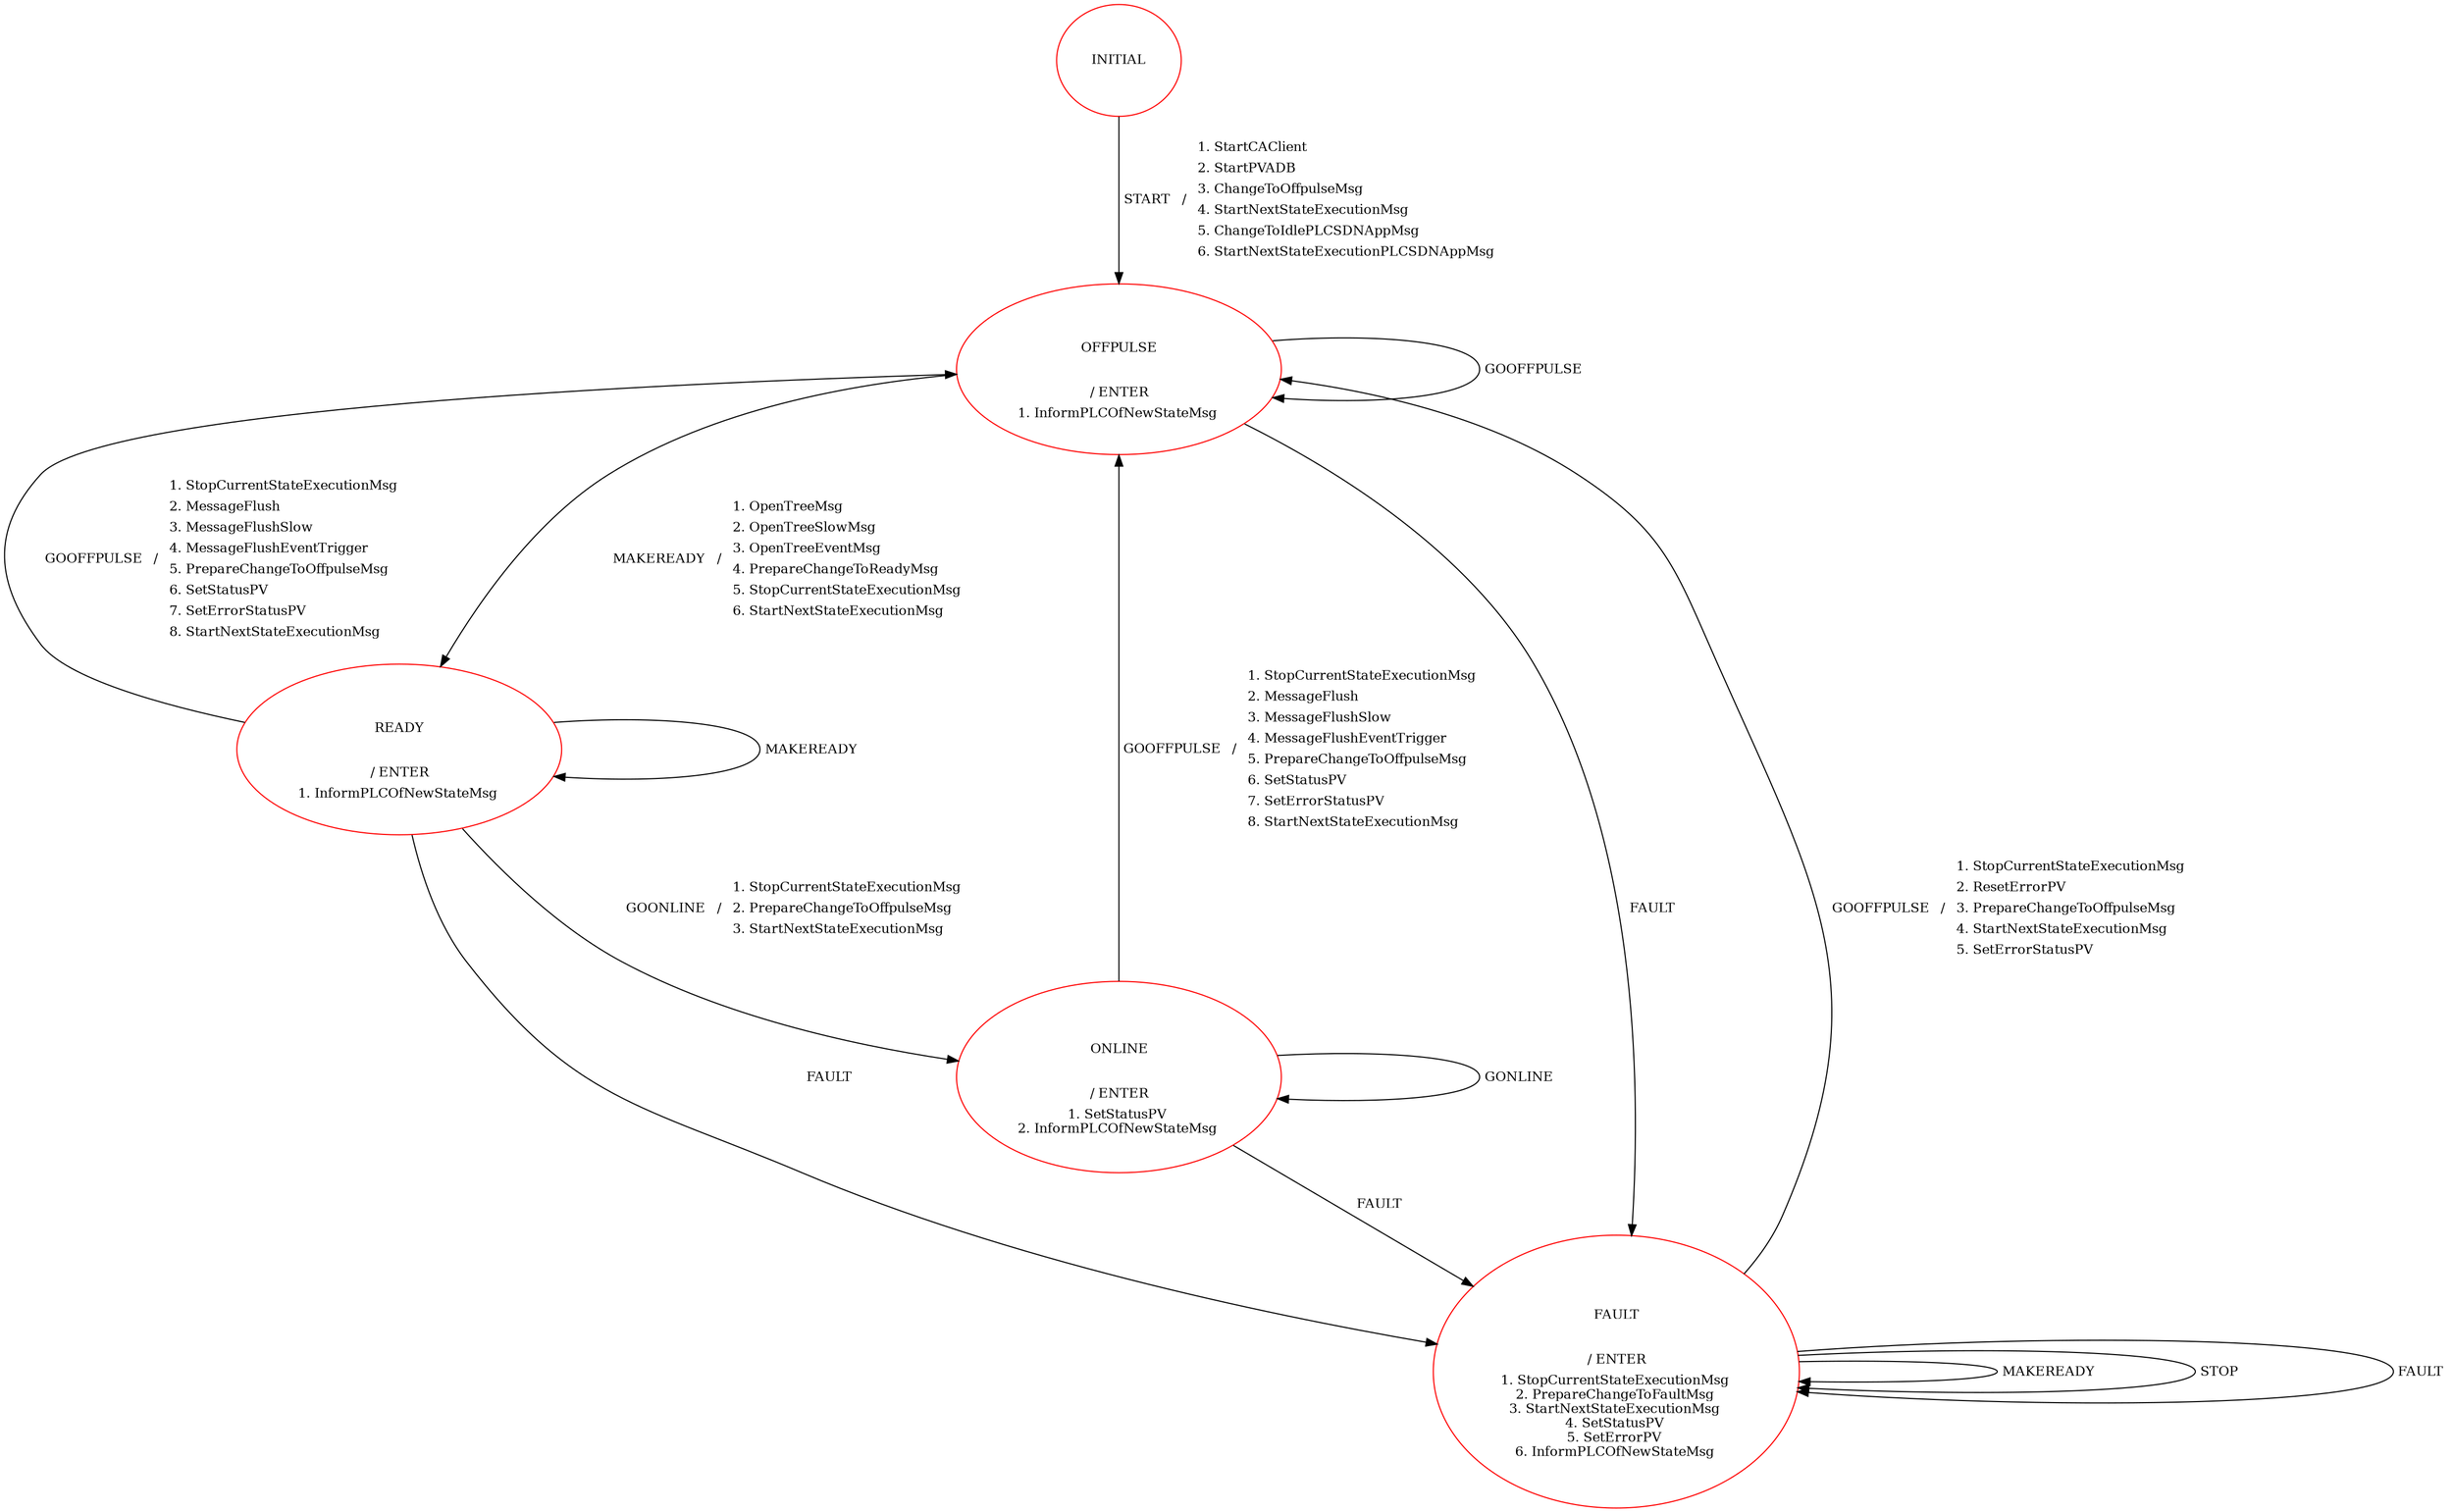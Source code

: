 digraph G {
rankdir=TD
nodesep=2.5
"INITIAL" [style=filled, fillcolor=white, color=red,label=<<TABLE border="0" cellborder="0"><TR><TD width="60" height="60"><font point-size="12">INITIAL</font></TD></TR></TABLE>>]
"OFFPULSE" [style=filled, fillcolor=white, color=red,label=<<TABLE border="0" cellborder="0"><TR><TD width="60" height="60"><font point-size="12">OFFPULSE</font></TD></TR><TR><TD><font point-size="12"> / ENTER </font></TD></TR><TR><TD><font point-size="12">1. InformPLCOfNewStateMsg <BR/></font></TD></TR></TABLE>>]
"READY" [style=filled, fillcolor=white, color=red,label=<<TABLE border="0" cellborder="0"><TR><TD width="60" height="60"><font point-size="12">READY</font></TD></TR><TR><TD><font point-size="12"> / ENTER </font></TD></TR><TR><TD><font point-size="12">1. InformPLCOfNewStateMsg <BR/></font></TD></TR></TABLE>>]
"ONLINE" [style=filled, fillcolor=white, color=red,label=<<TABLE border="0" cellborder="0"><TR><TD width="60" height="60"><font point-size="12">ONLINE</font></TD></TR><TR><TD><font point-size="12"> / ENTER </font></TD></TR><TR><TD><font point-size="12">1. SetStatusPV <BR/>2. InformPLCOfNewStateMsg <BR/></font></TD></TR></TABLE>>]
"FAULT" [style=filled, fillcolor=white, color=red,label=<<TABLE border="0" cellborder="0"><TR><TD width="60" height="60"><font point-size="12">FAULT</font></TD></TR><TR><TD><font point-size="12"> / ENTER </font></TD></TR><TR><TD><font point-size="12">1. StopCurrentStateExecutionMsg <BR/>2. PrepareChangeToFaultMsg <BR/>3. StartNextStateExecutionMsg <BR/>4. SetStatusPV <BR/>5. SetErrorPV <BR/>6. InformPLCOfNewStateMsg <BR/></font></TD></TR></TABLE>>]
"INITIAL"->"OFFPULSE" [label= <<TABLE border="0" cellborder="0"><TR><TD ROWSPAN="6"><font point-size="12">START</font></TD><TD ALIGN="CENTER" ROWSPAN="6"><font point-size="12"> / </font></TD><TD ALIGN="LEFT"><font point-size="12">1. StartCAClient </font></TD></TR><TR><TD ALIGN="LEFT"><font point-size="12">2. StartPVADB </font></TD></TR><TR><TD ALIGN="LEFT"><font point-size="12">3. ChangeToOffpulseMsg </font></TD></TR><TR><TD ALIGN="LEFT"><font point-size="12">4. StartNextStateExecutionMsg </font></TD></TR><TR><TD ALIGN="LEFT"><font point-size="12">5. ChangeToIdlePLCSDNAppMsg </font></TD></TR><TR><TD ALIGN="LEFT"><font point-size="12">6. StartNextStateExecutionPLCSDNAppMsg </font></TD></TR></TABLE>>]
"OFFPULSE"->"READY" [label= <<TABLE border="0" cellborder="0"><TR><TD ROWSPAN="6"><font point-size="12">MAKEREADY</font></TD><TD ALIGN="CENTER" ROWSPAN="6"><font point-size="12"> / </font></TD><TD ALIGN="LEFT"><font point-size="12">1. OpenTreeMsg </font></TD></TR><TR><TD ALIGN="LEFT"><font point-size="12">2. OpenTreeSlowMsg </font></TD></TR><TR><TD ALIGN="LEFT"><font point-size="12">3. OpenTreeEventMsg </font></TD></TR><TR><TD ALIGN="LEFT"><font point-size="12">4. PrepareChangeToReadyMsg </font></TD></TR><TR><TD ALIGN="LEFT"><font point-size="12">5. StopCurrentStateExecutionMsg </font></TD></TR><TR><TD ALIGN="LEFT"><font point-size="12">6. StartNextStateExecutionMsg </font></TD></TR></TABLE>>]
"OFFPULSE"->"OFFPULSE" [label= <<TABLE border="0" cellborder="0"><TR><TD><font point-size="12">GOOFFPULSE</font></TD></TR></TABLE>>]
"OFFPULSE"->"FAULT" [label= <<TABLE border="0" cellborder="0"><TR><TD><font point-size="12">FAULT</font></TD></TR></TABLE>>]
"READY"->"FAULT" [label= <<TABLE border="0" cellborder="0"><TR><TD><font point-size="12">FAULT</font></TD></TR></TABLE>>]
"READY"->"ONLINE" [label= <<TABLE border="0" cellborder="0"><TR><TD ROWSPAN="3"><font point-size="12">GOONLINE</font></TD><TD ALIGN="CENTER" ROWSPAN="3"><font point-size="12"> / </font></TD><TD ALIGN="LEFT"><font point-size="12">1. StopCurrentStateExecutionMsg </font></TD></TR><TR><TD ALIGN="LEFT"><font point-size="12">2. PrepareChangeToOffpulseMsg </font></TD></TR><TR><TD ALIGN="LEFT"><font point-size="12">3. StartNextStateExecutionMsg </font></TD></TR></TABLE>>]
"READY"->"OFFPULSE" [label= <<TABLE border="0" cellborder="0"><TR><TD ROWSPAN="8"><font point-size="12">GOOFFPULSE</font></TD><TD ALIGN="CENTER" ROWSPAN="8"><font point-size="12"> / </font></TD><TD ALIGN="LEFT"><font point-size="12">1. StopCurrentStateExecutionMsg </font></TD></TR><TR><TD ALIGN="LEFT"><font point-size="12">2. MessageFlush </font></TD></TR><TR><TD ALIGN="LEFT"><font point-size="12">3. MessageFlushSlow </font></TD></TR><TR><TD ALIGN="LEFT"><font point-size="12">4. MessageFlushEventTrigger </font></TD></TR><TR><TD ALIGN="LEFT"><font point-size="12">5. PrepareChangeToOffpulseMsg </font></TD></TR><TR><TD ALIGN="LEFT"><font point-size="12">6. SetStatusPV </font></TD></TR><TR><TD ALIGN="LEFT"><font point-size="12">7. SetErrorStatusPV </font></TD></TR><TR><TD ALIGN="LEFT"><font point-size="12">8. StartNextStateExecutionMsg </font></TD></TR></TABLE>>]
"READY"->"READY" [label= <<TABLE border="0" cellborder="0"><TR><TD><font point-size="12">MAKEREADY</font></TD></TR></TABLE>>]
"ONLINE"->"FAULT" [label= <<TABLE border="0" cellborder="0"><TR><TD><font point-size="12">FAULT</font></TD></TR></TABLE>>]
"ONLINE"->"OFFPULSE" [label= <<TABLE border="0" cellborder="0"><TR><TD ROWSPAN="8"><font point-size="12">GOOFFPULSE</font></TD><TD ALIGN="CENTER" ROWSPAN="8"><font point-size="12"> / </font></TD><TD ALIGN="LEFT"><font point-size="12">1. StopCurrentStateExecutionMsg </font></TD></TR><TR><TD ALIGN="LEFT"><font point-size="12">2. MessageFlush </font></TD></TR><TR><TD ALIGN="LEFT"><font point-size="12">3. MessageFlushSlow </font></TD></TR><TR><TD ALIGN="LEFT"><font point-size="12">4. MessageFlushEventTrigger </font></TD></TR><TR><TD ALIGN="LEFT"><font point-size="12">5. PrepareChangeToOffpulseMsg </font></TD></TR><TR><TD ALIGN="LEFT"><font point-size="12">6. SetStatusPV </font></TD></TR><TR><TD ALIGN="LEFT"><font point-size="12">7. SetErrorStatusPV </font></TD></TR><TR><TD ALIGN="LEFT"><font point-size="12">8. StartNextStateExecutionMsg </font></TD></TR></TABLE>>]
"ONLINE"->"ONLINE" [label= <<TABLE border="0" cellborder="0"><TR><TD><font point-size="12">GONLINE</font></TD></TR></TABLE>>]
"FAULT"->"OFFPULSE" [label= <<TABLE border="0" cellborder="0"><TR><TD ROWSPAN="5"><font point-size="12">GOOFFPULSE</font></TD><TD ALIGN="CENTER" ROWSPAN="5"><font point-size="12"> / </font></TD><TD ALIGN="LEFT"><font point-size="12">1. StopCurrentStateExecutionMsg </font></TD></TR><TR><TD ALIGN="LEFT"><font point-size="12">2. ResetErrorPV </font></TD></TR><TR><TD ALIGN="LEFT"><font point-size="12">3. PrepareChangeToOffpulseMsg </font></TD></TR><TR><TD ALIGN="LEFT"><font point-size="12">4. StartNextStateExecutionMsg </font></TD></TR><TR><TD ALIGN="LEFT"><font point-size="12">5. SetErrorStatusPV </font></TD></TR></TABLE>>]
"FAULT"->"FAULT" [label= <<TABLE border="0" cellborder="0"><TR><TD><font point-size="12">MAKEREADY</font></TD></TR></TABLE>>]
"FAULT"->"FAULT" [label= <<TABLE border="0" cellborder="0"><TR><TD><font point-size="12">STOP</font></TD></TR></TABLE>>]
"FAULT"->"FAULT" [label= <<TABLE border="0" cellborder="0"><TR><TD><font point-size="12">FAULT</font></TD></TR></TABLE>>]
}
